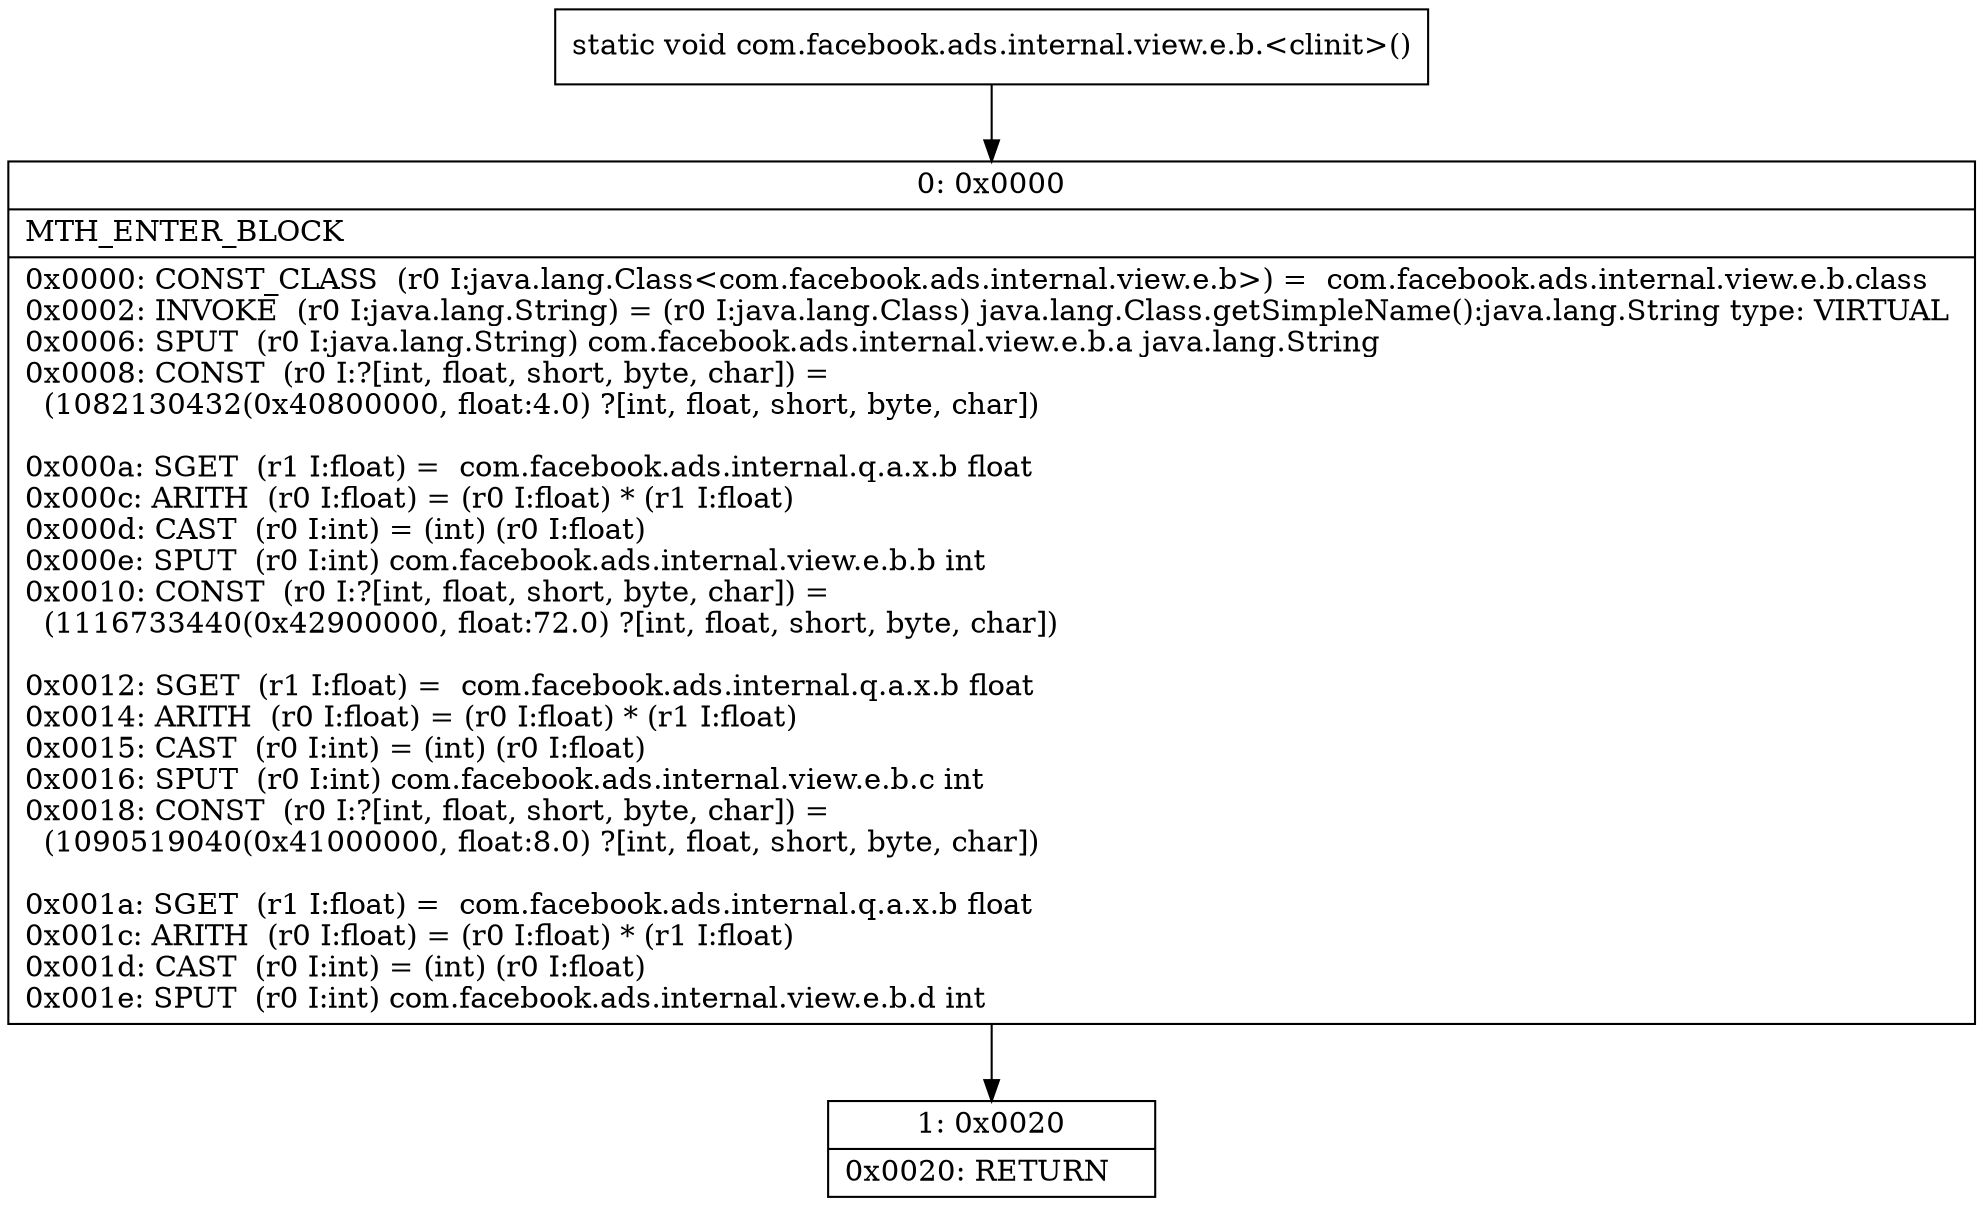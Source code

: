 digraph "CFG forcom.facebook.ads.internal.view.e.b.\<clinit\>()V" {
Node_0 [shape=record,label="{0\:\ 0x0000|MTH_ENTER_BLOCK\l|0x0000: CONST_CLASS  (r0 I:java.lang.Class\<com.facebook.ads.internal.view.e.b\>) =  com.facebook.ads.internal.view.e.b.class \l0x0002: INVOKE  (r0 I:java.lang.String) = (r0 I:java.lang.Class) java.lang.Class.getSimpleName():java.lang.String type: VIRTUAL \l0x0006: SPUT  (r0 I:java.lang.String) com.facebook.ads.internal.view.e.b.a java.lang.String \l0x0008: CONST  (r0 I:?[int, float, short, byte, char]) = \l  (1082130432(0x40800000, float:4.0) ?[int, float, short, byte, char])\l \l0x000a: SGET  (r1 I:float) =  com.facebook.ads.internal.q.a.x.b float \l0x000c: ARITH  (r0 I:float) = (r0 I:float) * (r1 I:float) \l0x000d: CAST  (r0 I:int) = (int) (r0 I:float) \l0x000e: SPUT  (r0 I:int) com.facebook.ads.internal.view.e.b.b int \l0x0010: CONST  (r0 I:?[int, float, short, byte, char]) = \l  (1116733440(0x42900000, float:72.0) ?[int, float, short, byte, char])\l \l0x0012: SGET  (r1 I:float) =  com.facebook.ads.internal.q.a.x.b float \l0x0014: ARITH  (r0 I:float) = (r0 I:float) * (r1 I:float) \l0x0015: CAST  (r0 I:int) = (int) (r0 I:float) \l0x0016: SPUT  (r0 I:int) com.facebook.ads.internal.view.e.b.c int \l0x0018: CONST  (r0 I:?[int, float, short, byte, char]) = \l  (1090519040(0x41000000, float:8.0) ?[int, float, short, byte, char])\l \l0x001a: SGET  (r1 I:float) =  com.facebook.ads.internal.q.a.x.b float \l0x001c: ARITH  (r0 I:float) = (r0 I:float) * (r1 I:float) \l0x001d: CAST  (r0 I:int) = (int) (r0 I:float) \l0x001e: SPUT  (r0 I:int) com.facebook.ads.internal.view.e.b.d int \l}"];
Node_1 [shape=record,label="{1\:\ 0x0020|0x0020: RETURN   \l}"];
MethodNode[shape=record,label="{static void com.facebook.ads.internal.view.e.b.\<clinit\>() }"];
MethodNode -> Node_0;
Node_0 -> Node_1;
}

